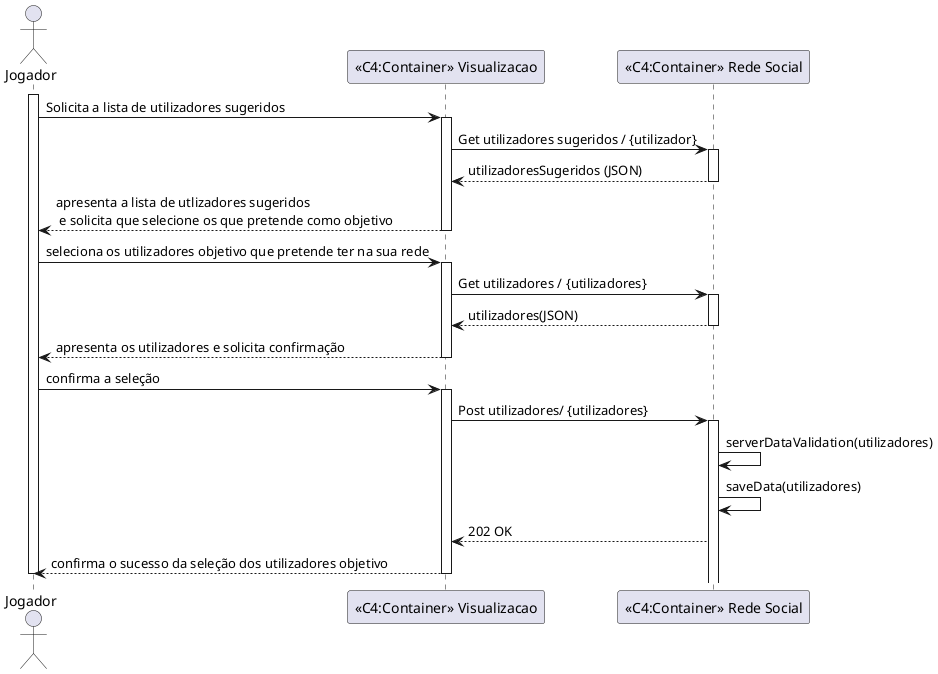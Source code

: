 ﻿@startuml

actor "Jogador" as jog

participant "<<C4:Container>> Visualizacao" as c4
participant "<<C4:Container>> Rede Social" as S

activate jog

jog -> c4: Solicita a lista de utilizadores sugeridos

activate c4
c4-> S: Get utilizadores sugeridos / {utilizador}
activate S
S--> c4 :utilizadoresSugeridos (JSON)
deactivate S
c4 --> jog: apresenta a lista de utlizadores sugeridos \n e solicita que selecione os que pretende como objetivo
deactivate c4

jog -> c4 : seleciona os utilizadores objetivo que pretende ter na sua rede        
activate c4
c4->S : Get utilizadores / {utilizadores}
activate S
S-->c4: utilizadores(JSON)
deactivate S
c4 --> jog : apresenta os utilizadores e solicita confirmação
deactivate c4

jog -> c4 : confirma a seleção
activate c4
c4->S : Post utilizadores/ {utilizadores} 
activate S
S->S :serverDataValidation(utilizadores)
S->S : saveData(utilizadores)
S-->c4 :202 OK
c4 --> jog : confirma o sucesso da seleção dos utilizadores objetivo
deactivate c4

deactivate jog


@enduml